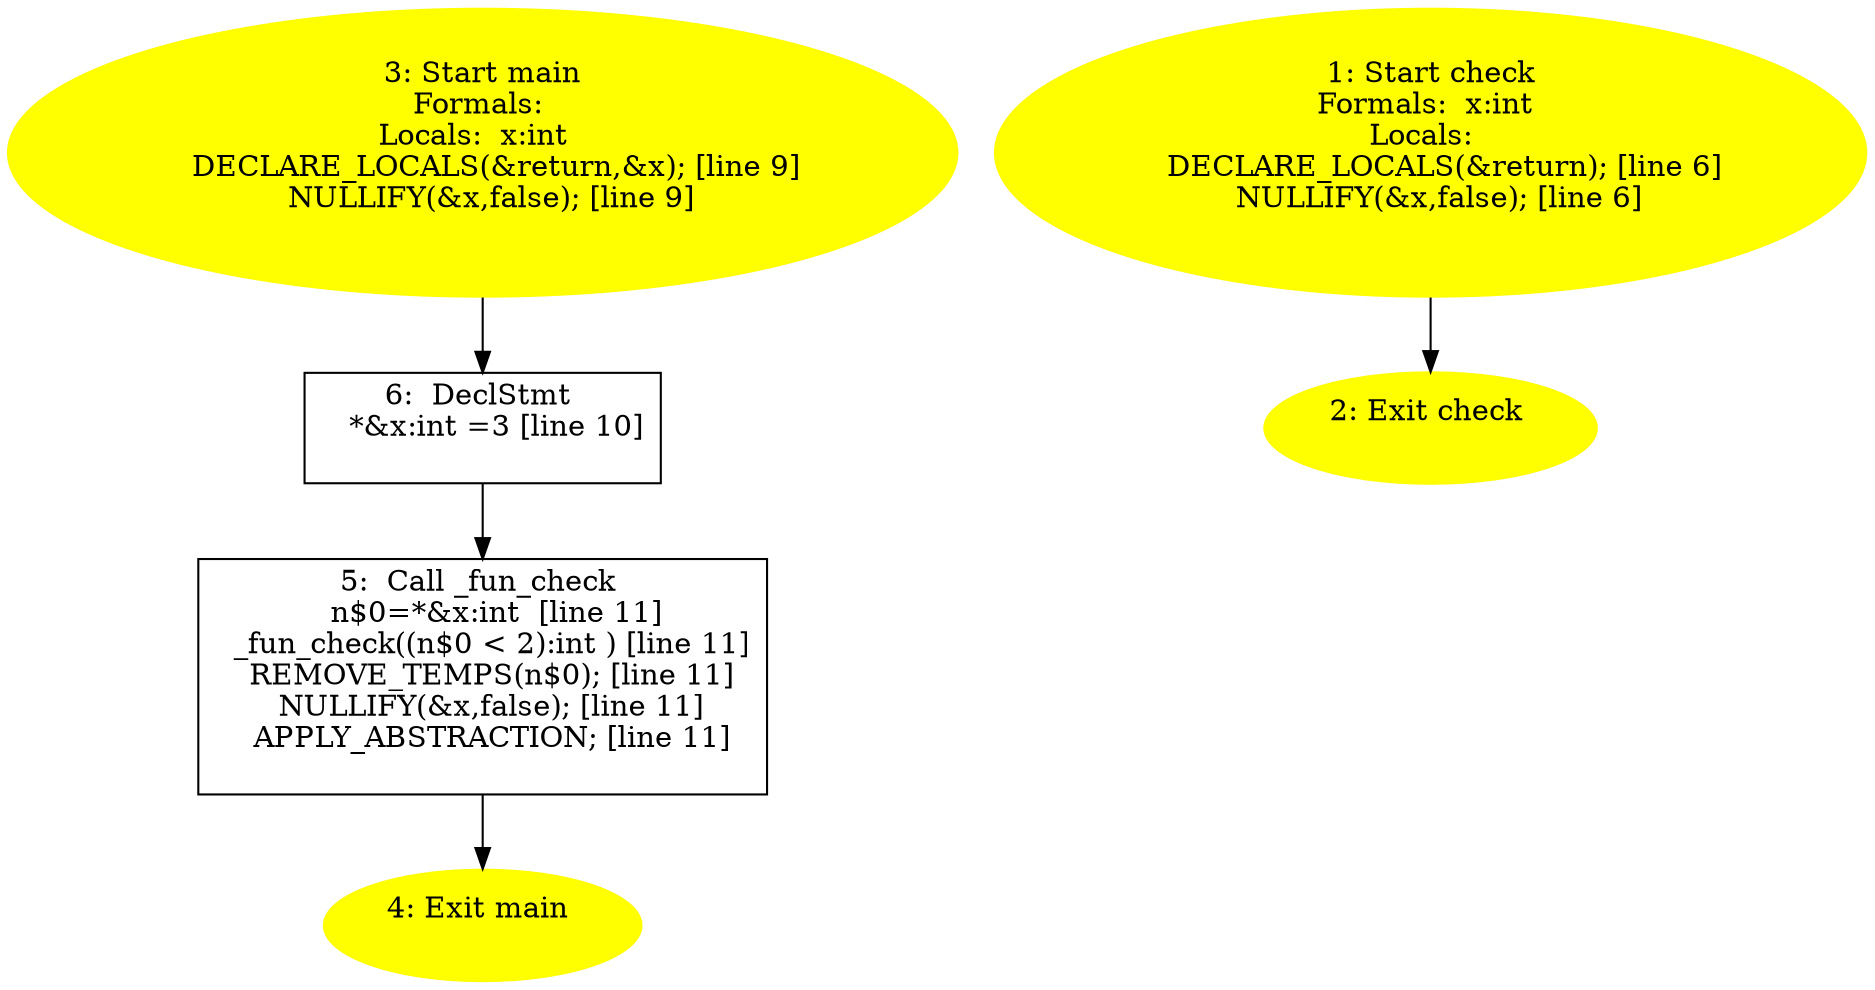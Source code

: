 digraph iCFG {
6 [label="6:  DeclStmt \n   *&x:int =3 [line 10]\n " shape="box"]
	

	 6 -> 5 ;
5 [label="5:  Call _fun_check \n   n$0=*&x:int  [line 11]\n  _fun_check((n$0 < 2):int ) [line 11]\n  REMOVE_TEMPS(n$0); [line 11]\n  NULLIFY(&x,false); [line 11]\n  APPLY_ABSTRACTION; [line 11]\n " shape="box"]
	

	 5 -> 4 ;
4 [label="4: Exit main \n  " color=yellow style=filled]
	

3 [label="3: Start main\nFormals: \nLocals:  x:int  \n   DECLARE_LOCALS(&return,&x); [line 9]\n  NULLIFY(&x,false); [line 9]\n " color=yellow style=filled]
	

	 3 -> 6 ;
2 [label="2: Exit check \n  " color=yellow style=filled]
	

1 [label="1: Start check\nFormals:  x:int \nLocals:  \n   DECLARE_LOCALS(&return); [line 6]\n  NULLIFY(&x,false); [line 6]\n " color=yellow style=filled]
	

	 1 -> 2 ;
}
